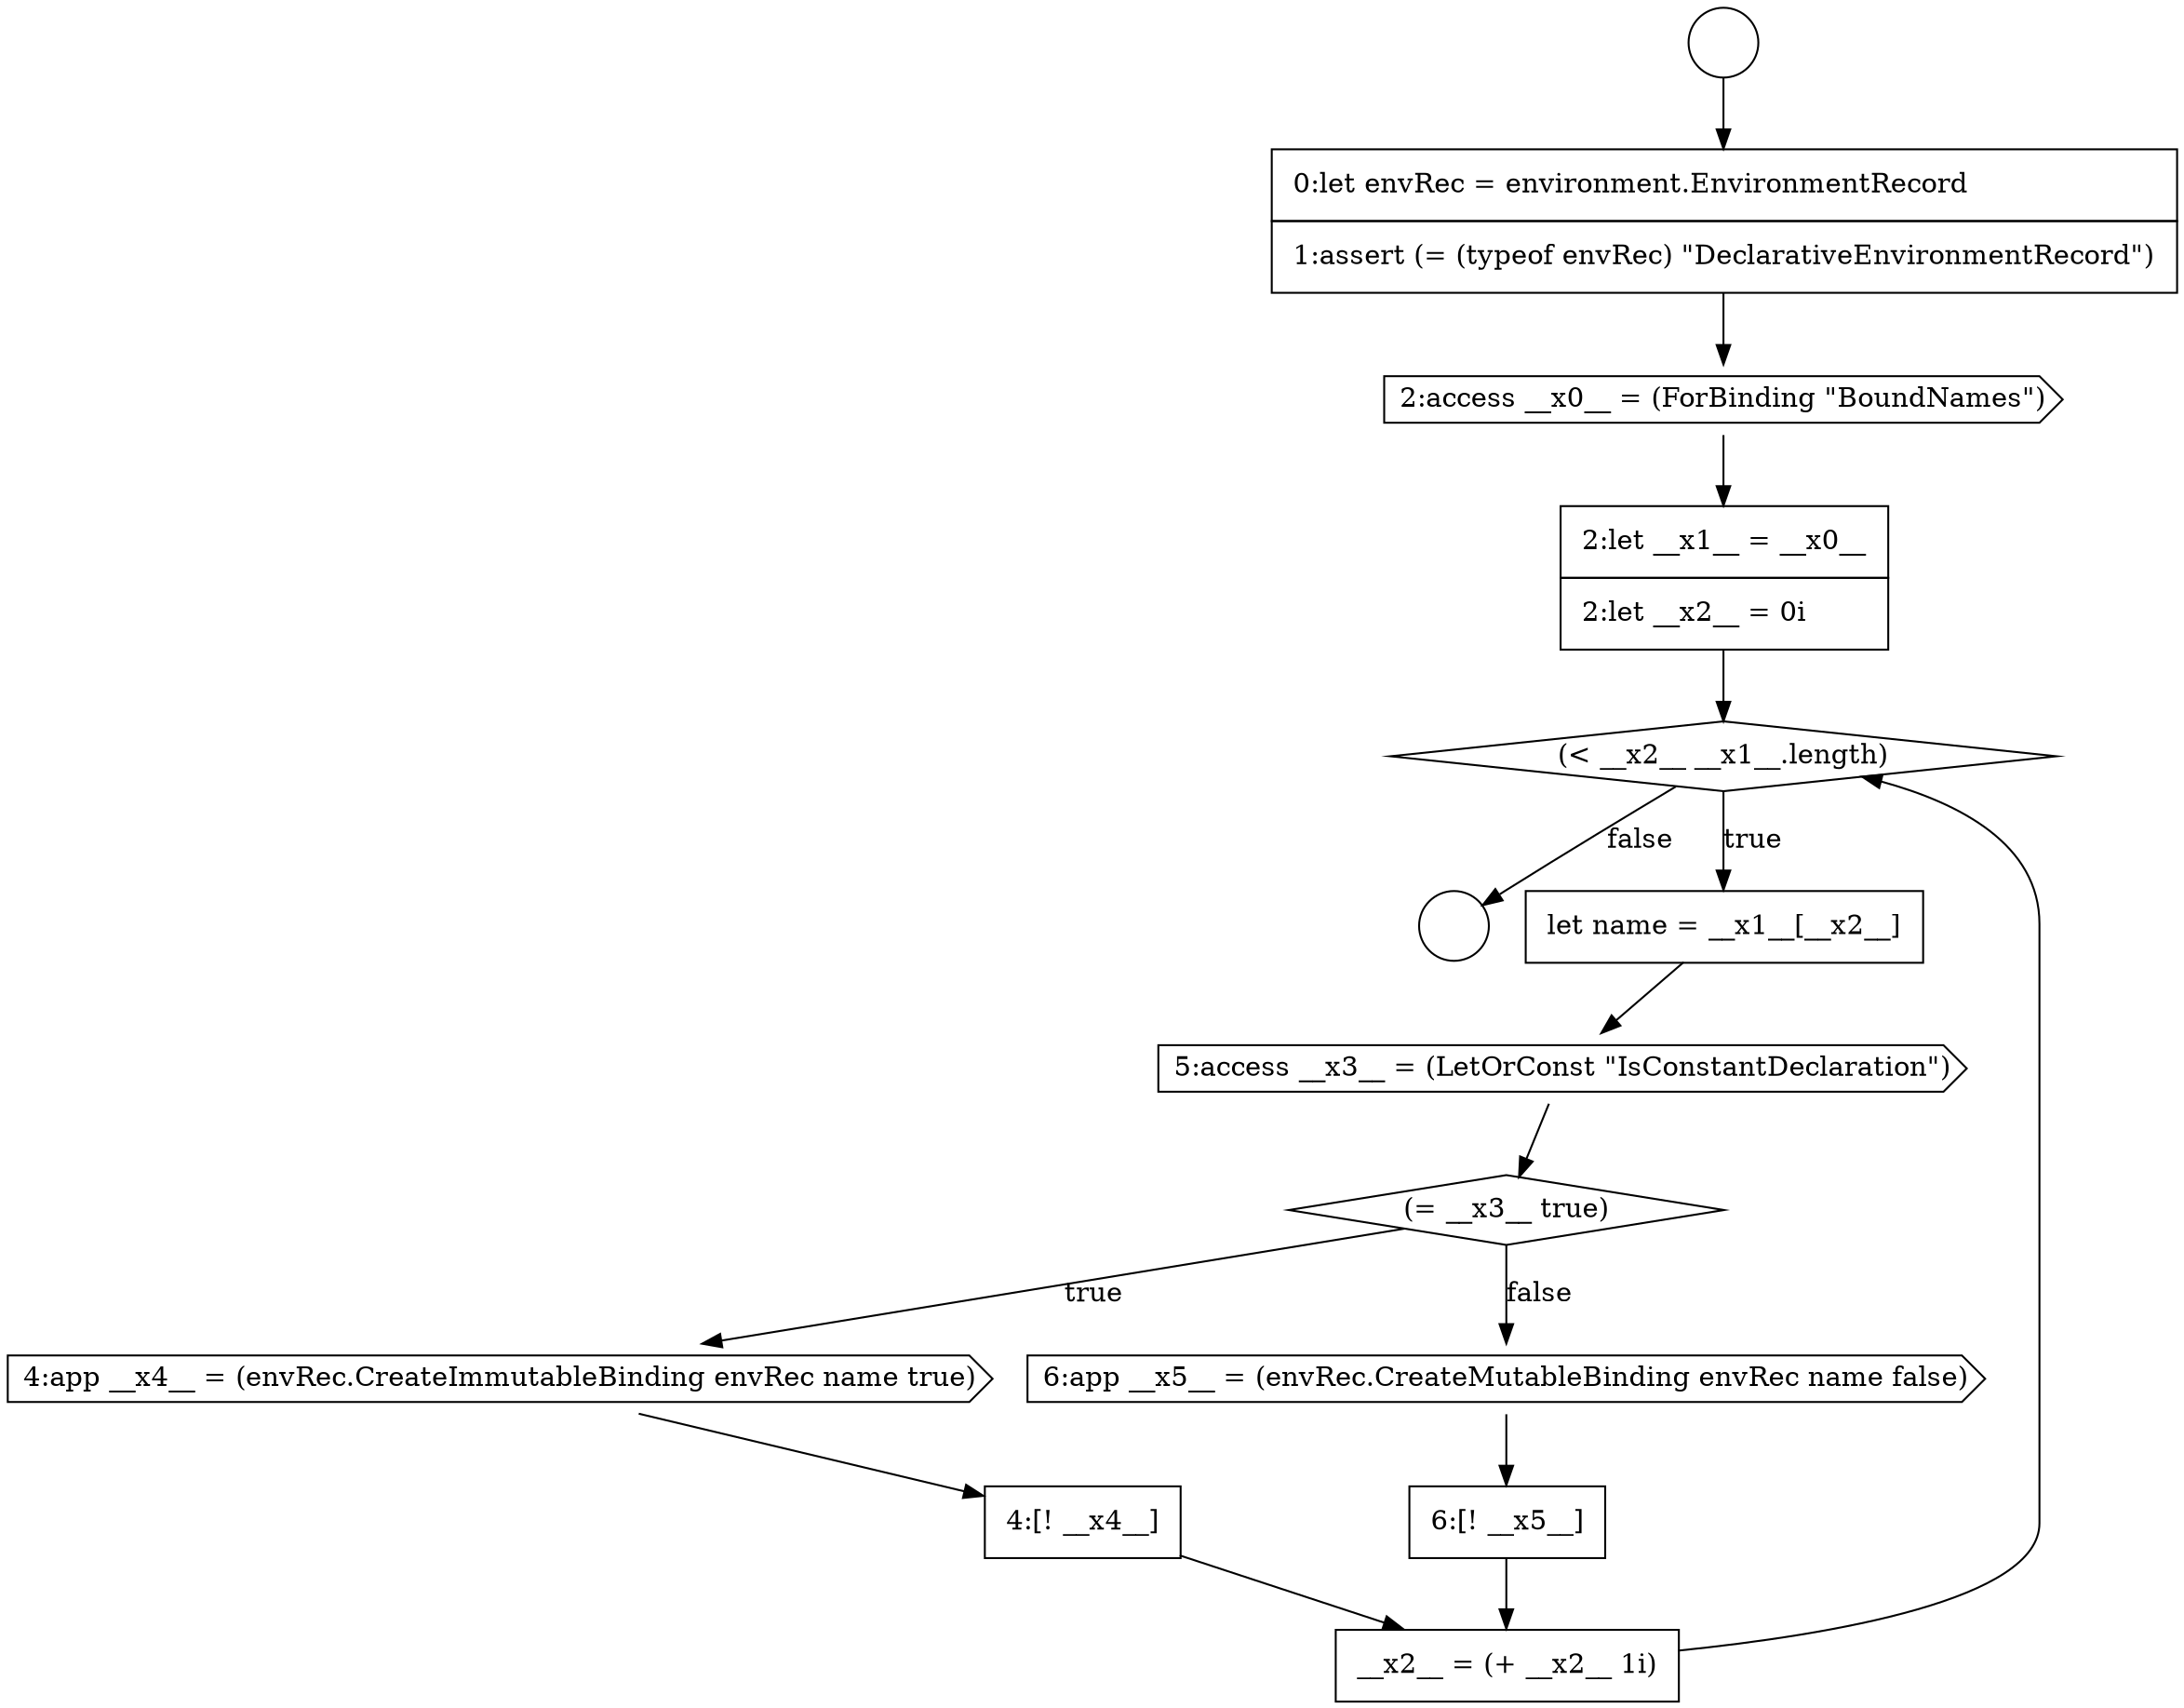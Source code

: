 digraph {
  node6971 [shape=none, margin=0, label=<<font color="black">
    <table border="0" cellborder="1" cellspacing="0" cellpadding="10">
      <tr><td align="left">2:let __x1__ = __x0__</td></tr>
      <tr><td align="left">2:let __x2__ = 0i</td></tr>
    </table>
  </font>> color="black" fillcolor="white" style=filled]
  node6968 [shape=circle label=" " color="black" fillcolor="white" style=filled]
  node6972 [shape=diamond, label=<<font color="black">(&lt; __x2__ __x1__.length)</font>> color="black" fillcolor="white" style=filled]
  node6975 [shape=diamond, label=<<font color="black">(= __x3__ true)</font>> color="black" fillcolor="white" style=filled]
  node6979 [shape=none, margin=0, label=<<font color="black">
    <table border="0" cellborder="1" cellspacing="0" cellpadding="10">
      <tr><td align="left">6:[! __x5__]</td></tr>
    </table>
  </font>> color="black" fillcolor="white" style=filled]
  node6976 [shape=cds, label=<<font color="black">4:app __x4__ = (envRec.CreateImmutableBinding envRec name true)</font>> color="black" fillcolor="white" style=filled]
  node6967 [shape=circle label=" " color="black" fillcolor="white" style=filled]
  node6978 [shape=cds, label=<<font color="black">6:app __x5__ = (envRec.CreateMutableBinding envRec name false)</font>> color="black" fillcolor="white" style=filled]
  node6969 [shape=none, margin=0, label=<<font color="black">
    <table border="0" cellborder="1" cellspacing="0" cellpadding="10">
      <tr><td align="left">0:let envRec = environment.EnvironmentRecord</td></tr>
      <tr><td align="left">1:assert (= (typeof envRec) &quot;DeclarativeEnvironmentRecord&quot;)</td></tr>
    </table>
  </font>> color="black" fillcolor="white" style=filled]
  node6974 [shape=cds, label=<<font color="black">5:access __x3__ = (LetOrConst &quot;IsConstantDeclaration&quot;)</font>> color="black" fillcolor="white" style=filled]
  node6977 [shape=none, margin=0, label=<<font color="black">
    <table border="0" cellborder="1" cellspacing="0" cellpadding="10">
      <tr><td align="left">4:[! __x4__]</td></tr>
    </table>
  </font>> color="black" fillcolor="white" style=filled]
  node6973 [shape=none, margin=0, label=<<font color="black">
    <table border="0" cellborder="1" cellspacing="0" cellpadding="10">
      <tr><td align="left">let name = __x1__[__x2__]</td></tr>
    </table>
  </font>> color="black" fillcolor="white" style=filled]
  node6970 [shape=cds, label=<<font color="black">2:access __x0__ = (ForBinding &quot;BoundNames&quot;)</font>> color="black" fillcolor="white" style=filled]
  node6980 [shape=none, margin=0, label=<<font color="black">
    <table border="0" cellborder="1" cellspacing="0" cellpadding="10">
      <tr><td align="left">__x2__ = (+ __x2__ 1i)</td></tr>
    </table>
  </font>> color="black" fillcolor="white" style=filled]
  node6977 -> node6980 [ color="black"]
  node6969 -> node6970 [ color="black"]
  node6979 -> node6980 [ color="black"]
  node6967 -> node6969 [ color="black"]
  node6978 -> node6979 [ color="black"]
  node6980 -> node6972 [ color="black"]
  node6975 -> node6976 [label=<<font color="black">true</font>> color="black"]
  node6975 -> node6978 [label=<<font color="black">false</font>> color="black"]
  node6970 -> node6971 [ color="black"]
  node6973 -> node6974 [ color="black"]
  node6971 -> node6972 [ color="black"]
  node6974 -> node6975 [ color="black"]
  node6972 -> node6973 [label=<<font color="black">true</font>> color="black"]
  node6972 -> node6968 [label=<<font color="black">false</font>> color="black"]
  node6976 -> node6977 [ color="black"]
}
